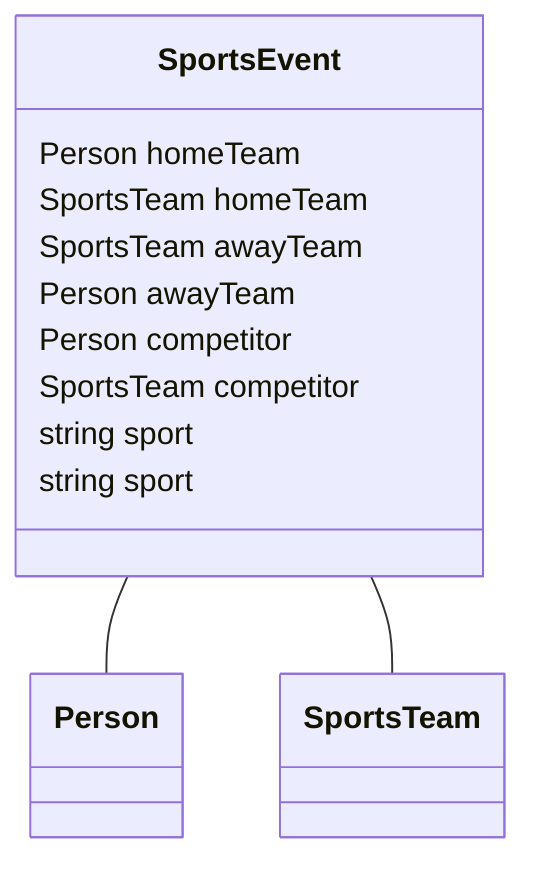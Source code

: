 classDiagram
  SportsEvent -- Person
  SportsEvent -- SportsTeam


class SportsEvent {

  Person homeTeam
  SportsTeam homeTeam
  SportsTeam awayTeam
  Person awayTeam
  Person competitor
  SportsTeam competitor
  string sport
  string sport

 }